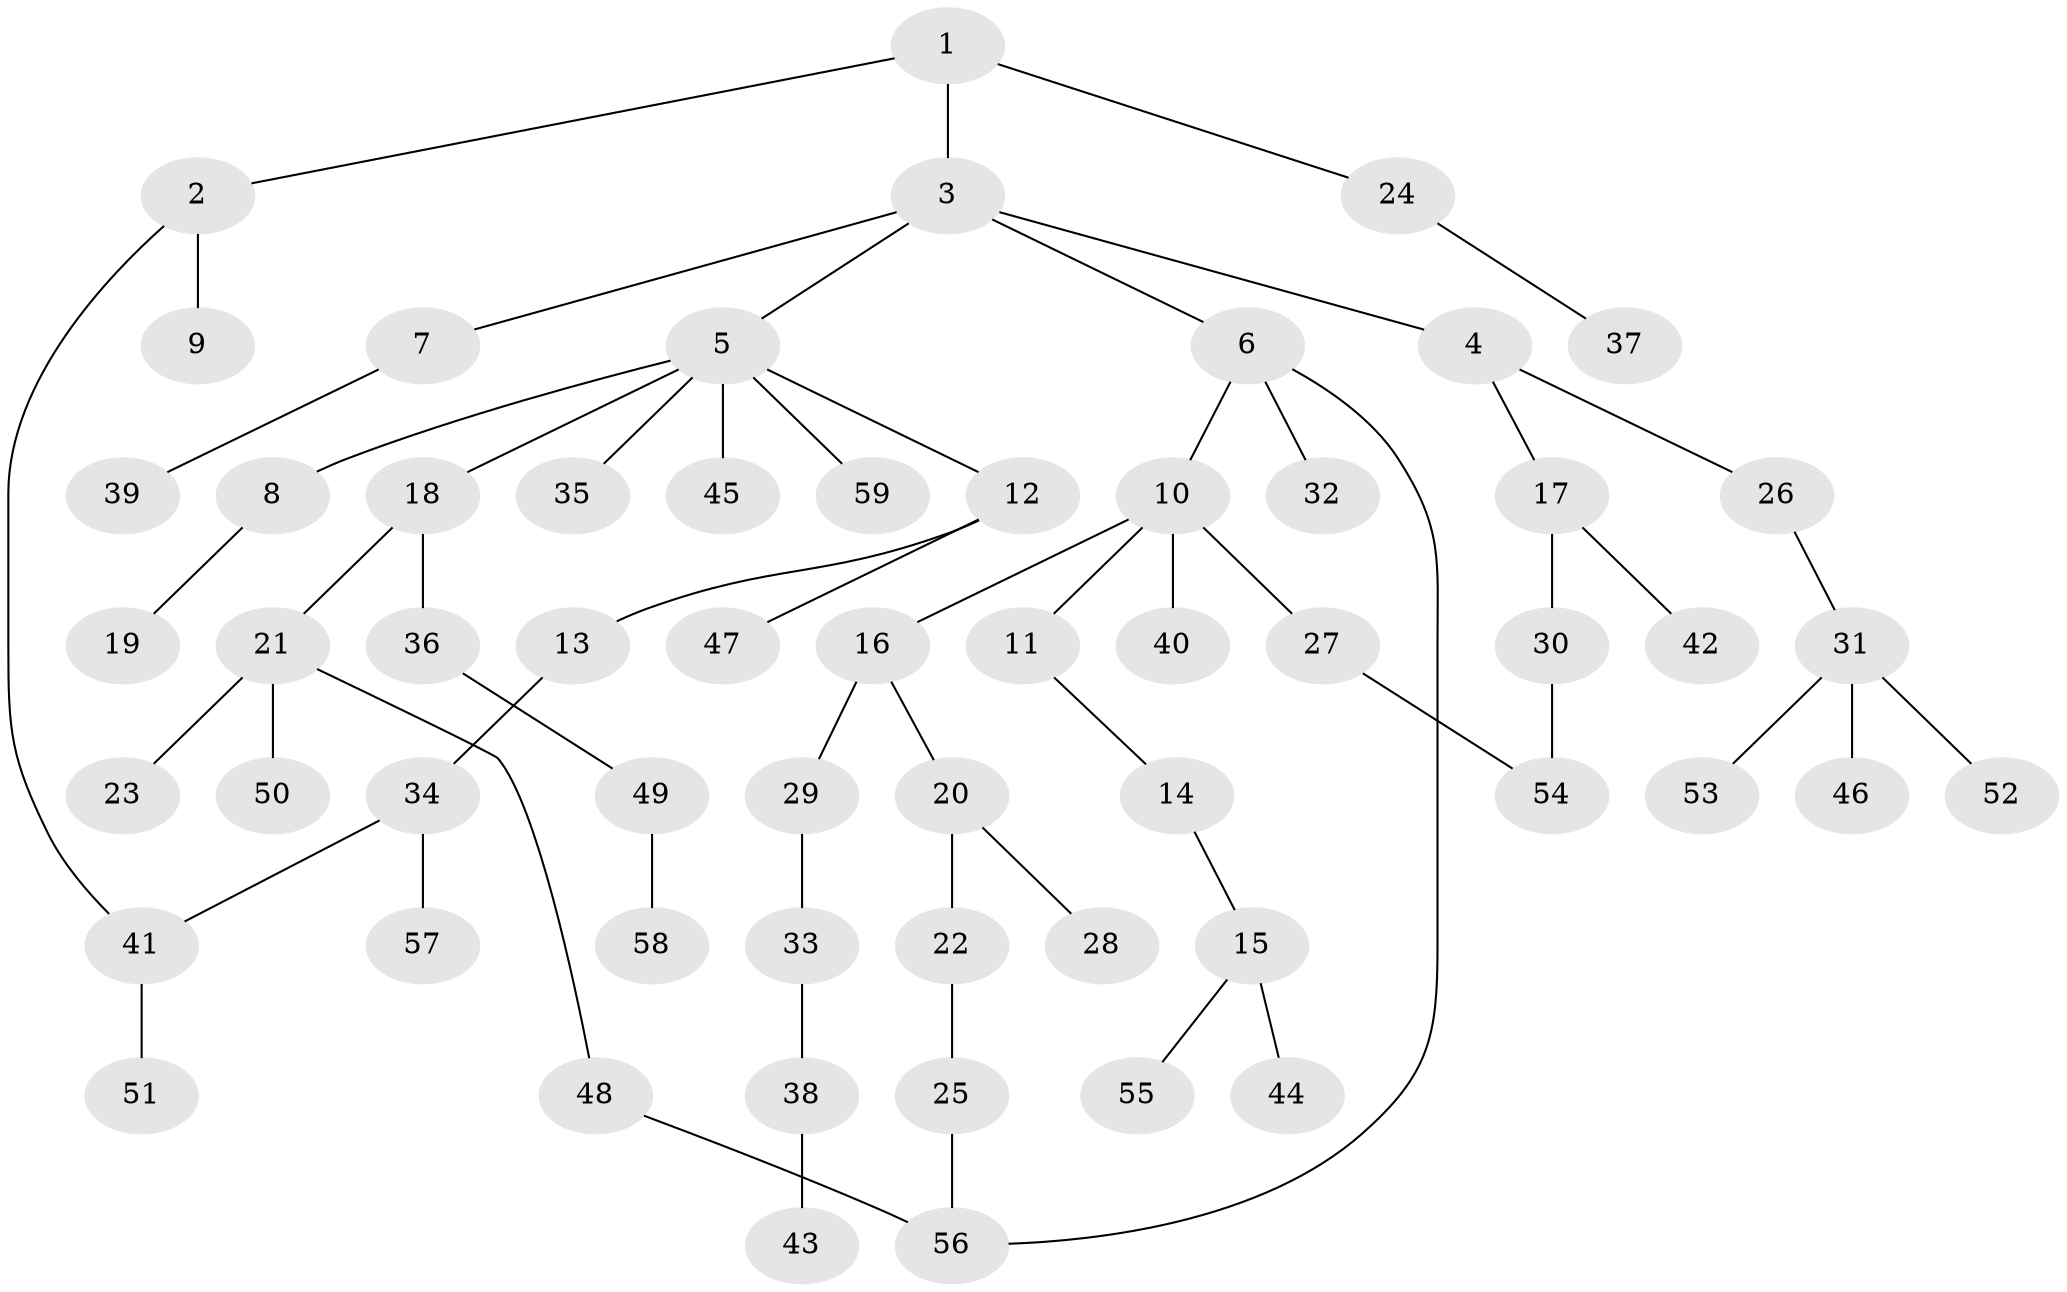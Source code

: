 // coarse degree distribution, {3: 0.25, 5: 0.027777777777777776, 2: 0.3333333333333333, 1: 0.3333333333333333, 6: 0.027777777777777776, 4: 0.027777777777777776}
// Generated by graph-tools (version 1.1) at 2025/36/03/04/25 23:36:10]
// undirected, 59 vertices, 62 edges
graph export_dot {
  node [color=gray90,style=filled];
  1;
  2;
  3;
  4;
  5;
  6;
  7;
  8;
  9;
  10;
  11;
  12;
  13;
  14;
  15;
  16;
  17;
  18;
  19;
  20;
  21;
  22;
  23;
  24;
  25;
  26;
  27;
  28;
  29;
  30;
  31;
  32;
  33;
  34;
  35;
  36;
  37;
  38;
  39;
  40;
  41;
  42;
  43;
  44;
  45;
  46;
  47;
  48;
  49;
  50;
  51;
  52;
  53;
  54;
  55;
  56;
  57;
  58;
  59;
  1 -- 2;
  1 -- 3;
  1 -- 24;
  2 -- 9;
  2 -- 41;
  3 -- 4;
  3 -- 5;
  3 -- 6;
  3 -- 7;
  4 -- 17;
  4 -- 26;
  5 -- 8;
  5 -- 12;
  5 -- 18;
  5 -- 35;
  5 -- 45;
  5 -- 59;
  6 -- 10;
  6 -- 32;
  6 -- 56;
  7 -- 39;
  8 -- 19;
  10 -- 11;
  10 -- 16;
  10 -- 27;
  10 -- 40;
  11 -- 14;
  12 -- 13;
  12 -- 47;
  13 -- 34;
  14 -- 15;
  15 -- 44;
  15 -- 55;
  16 -- 20;
  16 -- 29;
  17 -- 30;
  17 -- 42;
  18 -- 21;
  18 -- 36;
  20 -- 22;
  20 -- 28;
  21 -- 23;
  21 -- 48;
  21 -- 50;
  22 -- 25;
  24 -- 37;
  25 -- 56;
  26 -- 31;
  27 -- 54;
  29 -- 33;
  30 -- 54;
  31 -- 46;
  31 -- 52;
  31 -- 53;
  33 -- 38;
  34 -- 41;
  34 -- 57;
  36 -- 49;
  38 -- 43;
  41 -- 51;
  48 -- 56;
  49 -- 58;
}
